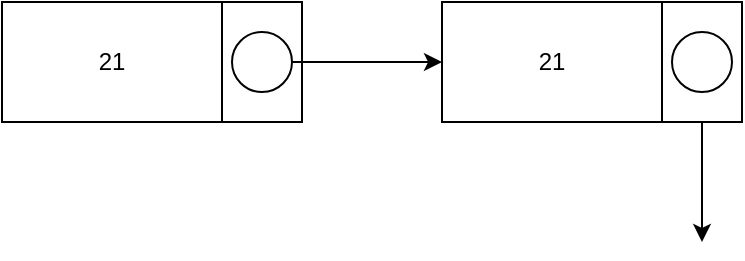 <mxfile version="24.4.8" type="github">
  <diagram name="第 1 页" id="tLnI2zQL5CIRjvMnKOiS">
    <mxGraphModel dx="1434" dy="698" grid="1" gridSize="10" guides="1" tooltips="1" connect="1" arrows="1" fold="1" page="1" pageScale="1" pageWidth="827" pageHeight="1169" math="0" shadow="0">
      <root>
        <mxCell id="0" />
        <mxCell id="1" parent="0" />
        <mxCell id="cWyvN9AYTG5NYkXwdExC-3" value="21" style="rounded=0;whiteSpace=wrap;html=1;" vertex="1" parent="1">
          <mxGeometry x="170" y="270" width="110" height="60" as="geometry" />
        </mxCell>
        <mxCell id="cWyvN9AYTG5NYkXwdExC-4" value="" style="rounded=0;whiteSpace=wrap;html=1;" vertex="1" parent="1">
          <mxGeometry x="280" y="270" width="40" height="60" as="geometry" />
        </mxCell>
        <mxCell id="cWyvN9AYTG5NYkXwdExC-39" style="edgeStyle=orthogonalEdgeStyle;rounded=0;orthogonalLoop=1;jettySize=auto;html=1;" edge="1" parent="1" source="cWyvN9AYTG5NYkXwdExC-5">
          <mxGeometry relative="1" as="geometry">
            <mxPoint x="390" y="300" as="targetPoint" />
          </mxGeometry>
        </mxCell>
        <mxCell id="cWyvN9AYTG5NYkXwdExC-5" value="" style="verticalLabelPosition=bottom;verticalAlign=top;html=1;shape=mxgraph.flowchart.on-page_reference;" vertex="1" parent="1">
          <mxGeometry x="285" y="285" width="30" height="30" as="geometry" />
        </mxCell>
        <mxCell id="cWyvN9AYTG5NYkXwdExC-40" value="21" style="rounded=0;whiteSpace=wrap;html=1;" vertex="1" parent="1">
          <mxGeometry x="390" y="270" width="110" height="60" as="geometry" />
        </mxCell>
        <mxCell id="cWyvN9AYTG5NYkXwdExC-45" style="edgeStyle=orthogonalEdgeStyle;rounded=0;orthogonalLoop=1;jettySize=auto;html=1;exitX=0.5;exitY=1;exitDx=0;exitDy=0;exitPerimeter=0;" edge="1" parent="1" source="cWyvN9AYTG5NYkXwdExC-43">
          <mxGeometry relative="1" as="geometry">
            <mxPoint x="520" y="390" as="targetPoint" />
          </mxGeometry>
        </mxCell>
        <mxCell id="cWyvN9AYTG5NYkXwdExC-41" value="" style="rounded=0;whiteSpace=wrap;html=1;" vertex="1" parent="1">
          <mxGeometry x="500" y="270" width="40" height="60" as="geometry" />
        </mxCell>
        <mxCell id="cWyvN9AYTG5NYkXwdExC-43" value="" style="verticalLabelPosition=bottom;verticalAlign=top;html=1;shape=mxgraph.flowchart.on-page_reference;" vertex="1" parent="1">
          <mxGeometry x="505" y="285" width="30" height="30" as="geometry" />
        </mxCell>
      </root>
    </mxGraphModel>
  </diagram>
</mxfile>
